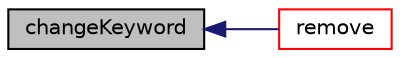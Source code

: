 digraph "changeKeyword"
{
  bgcolor="transparent";
  edge [fontname="Helvetica",fontsize="10",labelfontname="Helvetica",labelfontsize="10"];
  node [fontname="Helvetica",fontsize="10",shape=record];
  rankdir="LR";
  Node34367 [label="changeKeyword",height=0.2,width=0.4,color="black", fillcolor="grey75", style="filled", fontcolor="black"];
  Node34367 -> Node34368 [dir="back",color="midnightblue",fontsize="10",style="solid",fontname="Helvetica"];
  Node34368 [label="remove",height=0.2,width=0.4,color="red",URL="$a27129.html#aa376b367f7f3c648100361392fe85942",tooltip="Remove an entry specified by keyword. "];
}
